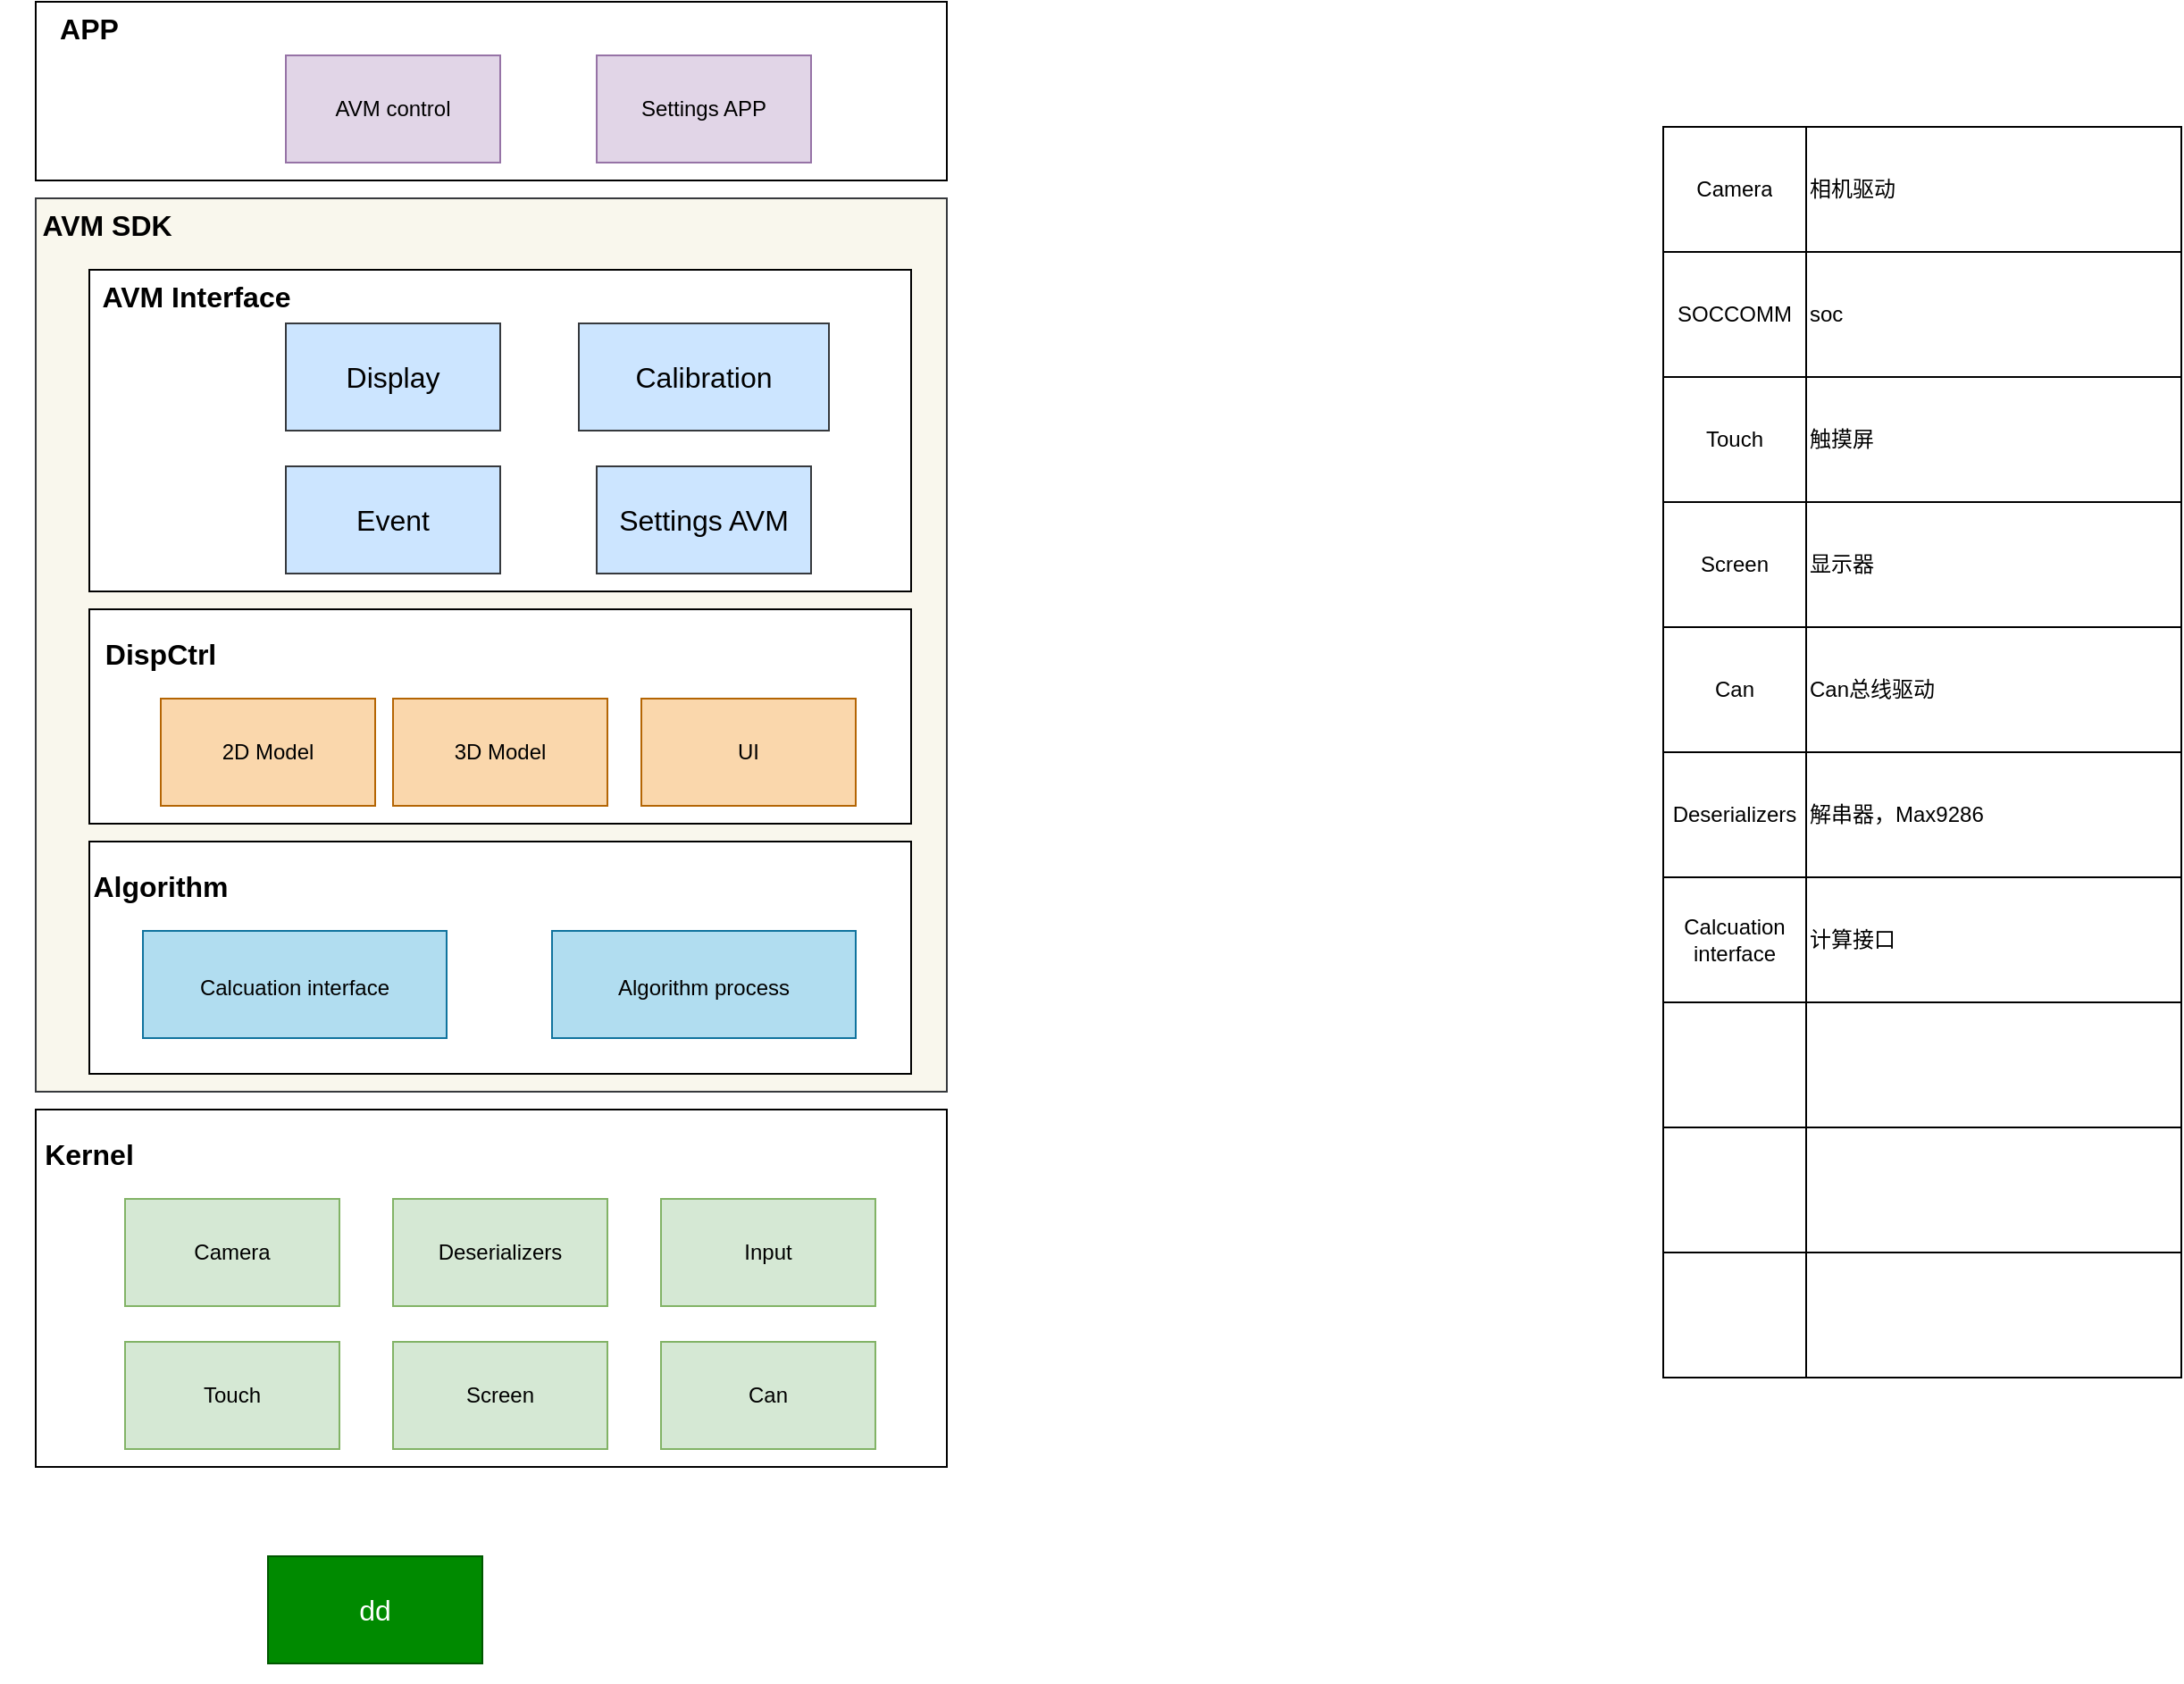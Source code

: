<mxfile version="17.2.4" type="github" pages="2">
  <diagram id="iMgpQa16oVP87e5fw9eG" name="软件架构">
    <mxGraphModel dx="138" dy="1240" grid="1" gridSize="10" guides="1" tooltips="1" connect="1" arrows="1" fold="1" page="1" pageScale="1" pageWidth="827" pageHeight="1169" math="0" shadow="0">
      <root>
        <mxCell id="0" />
        <mxCell id="1" parent="0" />
        <mxCell id="MbrAVtmnNedSVLk-zFgN-38" value="" style="shape=table;html=1;whiteSpace=wrap;startSize=0;container=1;collapsible=0;childLayout=tableLayout;align=left;" parent="1" vertex="1">
          <mxGeometry x="951" y="-290" width="290" height="700" as="geometry" />
        </mxCell>
        <mxCell id="MbrAVtmnNedSVLk-zFgN-39" value="" style="shape=tableRow;horizontal=0;startSize=0;swimlaneHead=0;swimlaneBody=0;top=0;left=0;bottom=0;right=0;collapsible=0;dropTarget=0;fillColor=none;points=[[0,0.5],[1,0.5]];portConstraint=eastwest;" parent="MbrAVtmnNedSVLk-zFgN-38" vertex="1">
          <mxGeometry width="290" height="70" as="geometry" />
        </mxCell>
        <mxCell id="MbrAVtmnNedSVLk-zFgN-40" value="Camera" style="shape=partialRectangle;html=1;whiteSpace=wrap;connectable=0;fillColor=none;top=0;left=0;bottom=0;right=0;overflow=hidden;" parent="MbrAVtmnNedSVLk-zFgN-39" vertex="1">
          <mxGeometry width="80" height="70" as="geometry">
            <mxRectangle width="80" height="70" as="alternateBounds" />
          </mxGeometry>
        </mxCell>
        <mxCell id="MbrAVtmnNedSVLk-zFgN-41" value="&lt;div align=&quot;left&quot;&gt;相机驱动&lt;/div&gt;" style="shape=partialRectangle;html=1;whiteSpace=wrap;connectable=0;fillColor=none;top=0;left=0;bottom=0;right=0;overflow=hidden;align=left;" parent="MbrAVtmnNedSVLk-zFgN-39" vertex="1">
          <mxGeometry x="80" width="210" height="70" as="geometry">
            <mxRectangle width="210" height="70" as="alternateBounds" />
          </mxGeometry>
        </mxCell>
        <mxCell id="MbrAVtmnNedSVLk-zFgN-43" value="" style="shape=tableRow;horizontal=0;startSize=0;swimlaneHead=0;swimlaneBody=0;top=0;left=0;bottom=0;right=0;collapsible=0;dropTarget=0;fillColor=none;points=[[0,0.5],[1,0.5]];portConstraint=eastwest;" parent="MbrAVtmnNedSVLk-zFgN-38" vertex="1">
          <mxGeometry y="70" width="290" height="70" as="geometry" />
        </mxCell>
        <mxCell id="MbrAVtmnNedSVLk-zFgN-44" value="SOCCOMM" style="shape=partialRectangle;html=1;whiteSpace=wrap;connectable=0;fillColor=none;top=0;left=0;bottom=0;right=0;overflow=hidden;" parent="MbrAVtmnNedSVLk-zFgN-43" vertex="1">
          <mxGeometry width="80" height="70" as="geometry">
            <mxRectangle width="80" height="70" as="alternateBounds" />
          </mxGeometry>
        </mxCell>
        <mxCell id="MbrAVtmnNedSVLk-zFgN-45" value="soc" style="shape=partialRectangle;html=1;whiteSpace=wrap;connectable=0;fillColor=none;top=0;left=0;bottom=0;right=0;overflow=hidden;align=left;" parent="MbrAVtmnNedSVLk-zFgN-43" vertex="1">
          <mxGeometry x="80" width="210" height="70" as="geometry">
            <mxRectangle width="210" height="70" as="alternateBounds" />
          </mxGeometry>
        </mxCell>
        <mxCell id="MbrAVtmnNedSVLk-zFgN-47" value="" style="shape=tableRow;horizontal=0;startSize=0;swimlaneHead=0;swimlaneBody=0;top=0;left=0;bottom=0;right=0;collapsible=0;dropTarget=0;fillColor=none;points=[[0,0.5],[1,0.5]];portConstraint=eastwest;" parent="MbrAVtmnNedSVLk-zFgN-38" vertex="1">
          <mxGeometry y="140" width="290" height="70" as="geometry" />
        </mxCell>
        <mxCell id="MbrAVtmnNedSVLk-zFgN-48" value="Touch" style="shape=partialRectangle;html=1;whiteSpace=wrap;connectable=0;fillColor=none;top=0;left=0;bottom=0;right=0;overflow=hidden;" parent="MbrAVtmnNedSVLk-zFgN-47" vertex="1">
          <mxGeometry width="80" height="70" as="geometry">
            <mxRectangle width="80" height="70" as="alternateBounds" />
          </mxGeometry>
        </mxCell>
        <mxCell id="MbrAVtmnNedSVLk-zFgN-49" value="触摸屏" style="shape=partialRectangle;html=1;whiteSpace=wrap;connectable=0;fillColor=none;top=0;left=0;bottom=0;right=0;overflow=hidden;align=left;" parent="MbrAVtmnNedSVLk-zFgN-47" vertex="1">
          <mxGeometry x="80" width="210" height="70" as="geometry">
            <mxRectangle width="210" height="70" as="alternateBounds" />
          </mxGeometry>
        </mxCell>
        <mxCell id="MbrAVtmnNedSVLk-zFgN-51" style="shape=tableRow;horizontal=0;startSize=0;swimlaneHead=0;swimlaneBody=0;top=0;left=0;bottom=0;right=0;collapsible=0;dropTarget=0;fillColor=none;points=[[0,0.5],[1,0.5]];portConstraint=eastwest;" parent="MbrAVtmnNedSVLk-zFgN-38" vertex="1">
          <mxGeometry y="210" width="290" height="70" as="geometry" />
        </mxCell>
        <mxCell id="MbrAVtmnNedSVLk-zFgN-52" value="Screen" style="shape=partialRectangle;html=1;whiteSpace=wrap;connectable=0;fillColor=none;top=0;left=0;bottom=0;right=0;overflow=hidden;" parent="MbrAVtmnNedSVLk-zFgN-51" vertex="1">
          <mxGeometry width="80" height="70" as="geometry">
            <mxRectangle width="80" height="70" as="alternateBounds" />
          </mxGeometry>
        </mxCell>
        <mxCell id="MbrAVtmnNedSVLk-zFgN-53" value="显示器" style="shape=partialRectangle;html=1;whiteSpace=wrap;connectable=0;fillColor=none;top=0;left=0;bottom=0;right=0;overflow=hidden;align=left;" parent="MbrAVtmnNedSVLk-zFgN-51" vertex="1">
          <mxGeometry x="80" width="210" height="70" as="geometry">
            <mxRectangle width="210" height="70" as="alternateBounds" />
          </mxGeometry>
        </mxCell>
        <mxCell id="MbrAVtmnNedSVLk-zFgN-54" style="shape=tableRow;horizontal=0;startSize=0;swimlaneHead=0;swimlaneBody=0;top=0;left=0;bottom=0;right=0;collapsible=0;dropTarget=0;fillColor=none;points=[[0,0.5],[1,0.5]];portConstraint=eastwest;" parent="MbrAVtmnNedSVLk-zFgN-38" vertex="1">
          <mxGeometry y="280" width="290" height="70" as="geometry" />
        </mxCell>
        <mxCell id="MbrAVtmnNedSVLk-zFgN-55" value="Can " style="shape=partialRectangle;html=1;whiteSpace=wrap;connectable=0;fillColor=none;top=0;left=0;bottom=0;right=0;overflow=hidden;" parent="MbrAVtmnNedSVLk-zFgN-54" vertex="1">
          <mxGeometry width="80" height="70" as="geometry">
            <mxRectangle width="80" height="70" as="alternateBounds" />
          </mxGeometry>
        </mxCell>
        <mxCell id="MbrAVtmnNedSVLk-zFgN-56" value="Can总线驱动" style="shape=partialRectangle;html=1;whiteSpace=wrap;connectable=0;fillColor=none;top=0;left=0;bottom=0;right=0;overflow=hidden;align=left;" parent="MbrAVtmnNedSVLk-zFgN-54" vertex="1">
          <mxGeometry x="80" width="210" height="70" as="geometry">
            <mxRectangle width="210" height="70" as="alternateBounds" />
          </mxGeometry>
        </mxCell>
        <mxCell id="MbrAVtmnNedSVLk-zFgN-57" style="shape=tableRow;horizontal=0;startSize=0;swimlaneHead=0;swimlaneBody=0;top=0;left=0;bottom=0;right=0;collapsible=0;dropTarget=0;fillColor=none;points=[[0,0.5],[1,0.5]];portConstraint=eastwest;" parent="MbrAVtmnNedSVLk-zFgN-38" vertex="1">
          <mxGeometry y="350" width="290" height="70" as="geometry" />
        </mxCell>
        <mxCell id="MbrAVtmnNedSVLk-zFgN-58" value="Deserializers " style="shape=partialRectangle;html=1;whiteSpace=wrap;connectable=0;fillColor=none;top=0;left=0;bottom=0;right=0;overflow=hidden;" parent="MbrAVtmnNedSVLk-zFgN-57" vertex="1">
          <mxGeometry width="80" height="70" as="geometry">
            <mxRectangle width="80" height="70" as="alternateBounds" />
          </mxGeometry>
        </mxCell>
        <mxCell id="MbrAVtmnNedSVLk-zFgN-59" value="解串器，Max9286" style="shape=partialRectangle;html=1;whiteSpace=wrap;connectable=0;fillColor=none;top=0;left=0;bottom=0;right=0;overflow=hidden;align=left;" parent="MbrAVtmnNedSVLk-zFgN-57" vertex="1">
          <mxGeometry x="80" width="210" height="70" as="geometry">
            <mxRectangle width="210" height="70" as="alternateBounds" />
          </mxGeometry>
        </mxCell>
        <mxCell id="MbrAVtmnNedSVLk-zFgN-66" style="shape=tableRow;horizontal=0;startSize=0;swimlaneHead=0;swimlaneBody=0;top=0;left=0;bottom=0;right=0;collapsible=0;dropTarget=0;fillColor=none;points=[[0,0.5],[1,0.5]];portConstraint=eastwest;" parent="MbrAVtmnNedSVLk-zFgN-38" vertex="1">
          <mxGeometry y="420" width="290" height="70" as="geometry" />
        </mxCell>
        <mxCell id="MbrAVtmnNedSVLk-zFgN-67" value="Calcuation interface" style="shape=partialRectangle;html=1;whiteSpace=wrap;connectable=0;fillColor=none;top=0;left=0;bottom=0;right=0;overflow=hidden;" parent="MbrAVtmnNedSVLk-zFgN-66" vertex="1">
          <mxGeometry width="80" height="70" as="geometry">
            <mxRectangle width="80" height="70" as="alternateBounds" />
          </mxGeometry>
        </mxCell>
        <mxCell id="MbrAVtmnNedSVLk-zFgN-68" value="计算接口" style="shape=partialRectangle;html=1;whiteSpace=wrap;connectable=0;fillColor=none;top=0;left=0;bottom=0;right=0;overflow=hidden;align=left;" parent="MbrAVtmnNedSVLk-zFgN-66" vertex="1">
          <mxGeometry x="80" width="210" height="70" as="geometry">
            <mxRectangle width="210" height="70" as="alternateBounds" />
          </mxGeometry>
        </mxCell>
        <mxCell id="MbrAVtmnNedSVLk-zFgN-69" style="shape=tableRow;horizontal=0;startSize=0;swimlaneHead=0;swimlaneBody=0;top=0;left=0;bottom=0;right=0;collapsible=0;dropTarget=0;fillColor=none;points=[[0,0.5],[1,0.5]];portConstraint=eastwest;" parent="MbrAVtmnNedSVLk-zFgN-38" vertex="1">
          <mxGeometry y="490" width="290" height="70" as="geometry" />
        </mxCell>
        <mxCell id="MbrAVtmnNedSVLk-zFgN-70" style="shape=partialRectangle;html=1;whiteSpace=wrap;connectable=0;fillColor=none;top=0;left=0;bottom=0;right=0;overflow=hidden;" parent="MbrAVtmnNedSVLk-zFgN-69" vertex="1">
          <mxGeometry width="80" height="70" as="geometry">
            <mxRectangle width="80" height="70" as="alternateBounds" />
          </mxGeometry>
        </mxCell>
        <mxCell id="MbrAVtmnNedSVLk-zFgN-71" style="shape=partialRectangle;html=1;whiteSpace=wrap;connectable=0;fillColor=none;top=0;left=0;bottom=0;right=0;overflow=hidden;align=left;" parent="MbrAVtmnNedSVLk-zFgN-69" vertex="1">
          <mxGeometry x="80" width="210" height="70" as="geometry">
            <mxRectangle width="210" height="70" as="alternateBounds" />
          </mxGeometry>
        </mxCell>
        <mxCell id="MbrAVtmnNedSVLk-zFgN-72" style="shape=tableRow;horizontal=0;startSize=0;swimlaneHead=0;swimlaneBody=0;top=0;left=0;bottom=0;right=0;collapsible=0;dropTarget=0;fillColor=none;points=[[0,0.5],[1,0.5]];portConstraint=eastwest;" parent="MbrAVtmnNedSVLk-zFgN-38" vertex="1">
          <mxGeometry y="560" width="290" height="70" as="geometry" />
        </mxCell>
        <mxCell id="MbrAVtmnNedSVLk-zFgN-73" style="shape=partialRectangle;html=1;whiteSpace=wrap;connectable=0;fillColor=none;top=0;left=0;bottom=0;right=0;overflow=hidden;" parent="MbrAVtmnNedSVLk-zFgN-72" vertex="1">
          <mxGeometry width="80" height="70" as="geometry">
            <mxRectangle width="80" height="70" as="alternateBounds" />
          </mxGeometry>
        </mxCell>
        <mxCell id="MbrAVtmnNedSVLk-zFgN-74" style="shape=partialRectangle;html=1;whiteSpace=wrap;connectable=0;fillColor=none;top=0;left=0;bottom=0;right=0;overflow=hidden;align=left;" parent="MbrAVtmnNedSVLk-zFgN-72" vertex="1">
          <mxGeometry x="80" width="210" height="70" as="geometry">
            <mxRectangle width="210" height="70" as="alternateBounds" />
          </mxGeometry>
        </mxCell>
        <mxCell id="MbrAVtmnNedSVLk-zFgN-75" style="shape=tableRow;horizontal=0;startSize=0;swimlaneHead=0;swimlaneBody=0;top=0;left=0;bottom=0;right=0;collapsible=0;dropTarget=0;fillColor=none;points=[[0,0.5],[1,0.5]];portConstraint=eastwest;" parent="MbrAVtmnNedSVLk-zFgN-38" vertex="1">
          <mxGeometry y="630" width="290" height="70" as="geometry" />
        </mxCell>
        <mxCell id="MbrAVtmnNedSVLk-zFgN-76" style="shape=partialRectangle;html=1;whiteSpace=wrap;connectable=0;fillColor=none;top=0;left=0;bottom=0;right=0;overflow=hidden;" parent="MbrAVtmnNedSVLk-zFgN-75" vertex="1">
          <mxGeometry width="80" height="70" as="geometry">
            <mxRectangle width="80" height="70" as="alternateBounds" />
          </mxGeometry>
        </mxCell>
        <mxCell id="MbrAVtmnNedSVLk-zFgN-77" style="shape=partialRectangle;html=1;whiteSpace=wrap;connectable=0;fillColor=none;top=0;left=0;bottom=0;right=0;overflow=hidden;align=left;" parent="MbrAVtmnNedSVLk-zFgN-75" vertex="1">
          <mxGeometry x="80" width="210" height="70" as="geometry">
            <mxRectangle width="210" height="70" as="alternateBounds" />
          </mxGeometry>
        </mxCell>
        <mxCell id="MbrAVtmnNedSVLk-zFgN-102" value="" style="group" parent="1" vertex="1" connectable="0">
          <mxGeometry x="20" y="-360" width="530" height="820" as="geometry" />
        </mxCell>
        <mxCell id="MbrAVtmnNedSVLk-zFgN-101" value="" style="rounded=0;whiteSpace=wrap;html=1;fontSize=16;" parent="MbrAVtmnNedSVLk-zFgN-102" vertex="1">
          <mxGeometry x="20" width="510" height="100" as="geometry" />
        </mxCell>
        <mxCell id="MbrAVtmnNedSVLk-zFgN-98" value="" style="rounded=0;whiteSpace=wrap;html=1;fontSize=16;fillColor=#f9f7ed;strokeColor=#36393d;" parent="MbrAVtmnNedSVLk-zFgN-102" vertex="1">
          <mxGeometry x="20" y="110" width="510" height="500" as="geometry" />
        </mxCell>
        <mxCell id="MbrAVtmnNedSVLk-zFgN-97" value="" style="rounded=0;whiteSpace=wrap;html=1;fontSize=16;" parent="MbrAVtmnNedSVLk-zFgN-102" vertex="1">
          <mxGeometry x="50" y="150" width="460" height="180" as="geometry" />
        </mxCell>
        <mxCell id="MbrAVtmnNedSVLk-zFgN-83" value="" style="rounded=0;whiteSpace=wrap;html=1;fontSize=12;" parent="MbrAVtmnNedSVLk-zFgN-102" vertex="1">
          <mxGeometry x="50" y="340" width="460" height="120" as="geometry" />
        </mxCell>
        <mxCell id="MbrAVtmnNedSVLk-zFgN-63" value="" style="rounded=0;whiteSpace=wrap;html=1;fontSize=16;" parent="MbrAVtmnNedSVLk-zFgN-102" vertex="1">
          <mxGeometry x="50" y="470" width="460" height="130" as="geometry" />
        </mxCell>
        <mxCell id="MbrAVtmnNedSVLk-zFgN-64" value="&lt;b&gt;Algorithm&lt;/b&gt;" style="text;html=1;strokeColor=none;fillColor=none;align=center;verticalAlign=middle;whiteSpace=wrap;rounded=0;fontSize=16;" parent="MbrAVtmnNedSVLk-zFgN-102" vertex="1">
          <mxGeometry x="60" y="480" width="60" height="30" as="geometry" />
        </mxCell>
        <mxCell id="MbrAVtmnNedSVLk-zFgN-65" value="&lt;font style=&quot;font-size: 12px&quot;&gt;Calcuation interface&lt;/font&gt;" style="rounded=0;whiteSpace=wrap;html=1;fontSize=16;fillColor=#b1ddf0;strokeColor=#10739e;" parent="MbrAVtmnNedSVLk-zFgN-102" vertex="1">
          <mxGeometry x="80" y="520" width="170" height="60" as="geometry" />
        </mxCell>
        <mxCell id="MbrAVtmnNedSVLk-zFgN-78" value="&lt;font style=&quot;font-size: 12px&quot;&gt;Algorithm process&lt;/font&gt;" style="rounded=0;whiteSpace=wrap;html=1;fontSize=16;fillColor=#b1ddf0;strokeColor=#10739e;" parent="MbrAVtmnNedSVLk-zFgN-102" vertex="1">
          <mxGeometry x="309" y="520" width="170" height="60" as="geometry" />
        </mxCell>
        <mxCell id="MbrAVtmnNedSVLk-zFgN-79" value="&lt;b&gt;&lt;font style=&quot;font-size: 16px&quot;&gt;DispCtrl&lt;/font&gt;&lt;/b&gt;" style="text;html=1;strokeColor=none;fillColor=none;align=center;verticalAlign=middle;whiteSpace=wrap;rounded=0;fontSize=12;" parent="MbrAVtmnNedSVLk-zFgN-102" vertex="1">
          <mxGeometry x="60" y="350" width="60" height="30" as="geometry" />
        </mxCell>
        <mxCell id="MbrAVtmnNedSVLk-zFgN-80" value="2D Model" style="rounded=0;whiteSpace=wrap;html=1;fontSize=12;fillColor=#fad7ac;strokeColor=#b46504;" parent="MbrAVtmnNedSVLk-zFgN-102" vertex="1">
          <mxGeometry x="90" y="390" width="120" height="60" as="geometry" />
        </mxCell>
        <mxCell id="MbrAVtmnNedSVLk-zFgN-81" value="3D Model" style="rounded=0;whiteSpace=wrap;html=1;fontSize=12;fillColor=#fad7ac;strokeColor=#b46504;" parent="MbrAVtmnNedSVLk-zFgN-102" vertex="1">
          <mxGeometry x="220" y="390" width="120" height="60" as="geometry" />
        </mxCell>
        <mxCell id="MbrAVtmnNedSVLk-zFgN-82" value="UI" style="rounded=0;whiteSpace=wrap;html=1;fontSize=12;fillColor=#fad7ac;strokeColor=#b46504;" parent="MbrAVtmnNedSVLk-zFgN-102" vertex="1">
          <mxGeometry x="359" y="390" width="120" height="60" as="geometry" />
        </mxCell>
        <mxCell id="MbrAVtmnNedSVLk-zFgN-84" value="AVM control" style="rounded=0;whiteSpace=wrap;html=1;fontSize=12;fillColor=#e1d5e7;strokeColor=#9673a6;" parent="MbrAVtmnNedSVLk-zFgN-102" vertex="1">
          <mxGeometry x="160" y="30" width="120" height="60" as="geometry" />
        </mxCell>
        <mxCell id="MbrAVtmnNedSVLk-zFgN-85" value="Settings APP " style="rounded=0;whiteSpace=wrap;html=1;fontSize=12;fillColor=#e1d5e7;strokeColor=#9673a6;" parent="MbrAVtmnNedSVLk-zFgN-102" vertex="1">
          <mxGeometry x="334" y="30" width="120" height="60" as="geometry" />
        </mxCell>
        <mxCell id="MbrAVtmnNedSVLk-zFgN-86" value="&lt;font style=&quot;font-size: 16px&quot;&gt;&lt;b&gt;APP&lt;/b&gt;&lt;/font&gt;" style="text;html=1;strokeColor=none;fillColor=none;align=center;verticalAlign=middle;whiteSpace=wrap;rounded=0;fontSize=12;" parent="MbrAVtmnNedSVLk-zFgN-102" vertex="1">
          <mxGeometry x="20" width="60" height="30" as="geometry" />
        </mxCell>
        <mxCell id="MbrAVtmnNedSVLk-zFgN-88" value="&lt;b&gt;AVM Interface&lt;/b&gt;" style="text;html=1;strokeColor=none;fillColor=none;align=center;verticalAlign=middle;whiteSpace=wrap;rounded=0;fontSize=16;" parent="MbrAVtmnNedSVLk-zFgN-102" vertex="1">
          <mxGeometry y="150" width="220" height="30" as="geometry" />
        </mxCell>
        <mxCell id="MbrAVtmnNedSVLk-zFgN-89" value="Event " style="rounded=0;whiteSpace=wrap;html=1;fontSize=16;fillColor=#cce5ff;strokeColor=#36393d;" parent="MbrAVtmnNedSVLk-zFgN-102" vertex="1">
          <mxGeometry x="160" y="260" width="120" height="60" as="geometry" />
        </mxCell>
        <mxCell id="MbrAVtmnNedSVLk-zFgN-94" value="Calibration" style="rounded=0;whiteSpace=wrap;html=1;fontSize=16;fillColor=#cce5ff;strokeColor=#36393d;" parent="MbrAVtmnNedSVLk-zFgN-102" vertex="1">
          <mxGeometry x="324" y="180" width="140" height="60" as="geometry" />
        </mxCell>
        <mxCell id="MbrAVtmnNedSVLk-zFgN-95" value="Settings AVM " style="rounded=0;whiteSpace=wrap;html=1;fontSize=16;fillColor=#cce5ff;strokeColor=#36393d;" parent="MbrAVtmnNedSVLk-zFgN-102" vertex="1">
          <mxGeometry x="334" y="260" width="120" height="60" as="geometry" />
        </mxCell>
        <mxCell id="MbrAVtmnNedSVLk-zFgN-96" value="Display" style="rounded=0;whiteSpace=wrap;html=1;fontSize=16;fillColor=#cce5ff;strokeColor=#36393d;" parent="MbrAVtmnNedSVLk-zFgN-102" vertex="1">
          <mxGeometry x="160" y="180" width="120" height="60" as="geometry" />
        </mxCell>
        <mxCell id="MbrAVtmnNedSVLk-zFgN-61" value="" style="rounded=0;whiteSpace=wrap;html=1;" parent="MbrAVtmnNedSVLk-zFgN-102" vertex="1">
          <mxGeometry x="20" y="620" width="510" height="200" as="geometry" />
        </mxCell>
        <mxCell id="MbrAVtmnNedSVLk-zFgN-1" value="Touch" style="rounded=0;whiteSpace=wrap;html=1;fillColor=#d5e8d4;strokeColor=#82b366;" parent="MbrAVtmnNedSVLk-zFgN-102" vertex="1">
          <mxGeometry x="70" y="750" width="120" height="60" as="geometry" />
        </mxCell>
        <mxCell id="MbrAVtmnNedSVLk-zFgN-2" value="Camera" style="rounded=0;whiteSpace=wrap;html=1;fillColor=#d5e8d4;strokeColor=#82b366;" parent="MbrAVtmnNedSVLk-zFgN-102" vertex="1">
          <mxGeometry x="70" y="670" width="120" height="60" as="geometry" />
        </mxCell>
        <mxCell id="MbrAVtmnNedSVLk-zFgN-4" value="Screen" style="rounded=0;whiteSpace=wrap;html=1;fillColor=#d5e8d4;strokeColor=#82b366;" parent="MbrAVtmnNedSVLk-zFgN-102" vertex="1">
          <mxGeometry x="220" y="750" width="120" height="60" as="geometry" />
        </mxCell>
        <mxCell id="MbrAVtmnNedSVLk-zFgN-5" value="Deserializers " style="rounded=0;whiteSpace=wrap;html=1;fillColor=#d5e8d4;strokeColor=#82b366;" parent="MbrAVtmnNedSVLk-zFgN-102" vertex="1">
          <mxGeometry x="220" y="670" width="120" height="60" as="geometry" />
        </mxCell>
        <mxCell id="MbrAVtmnNedSVLk-zFgN-6" value="Can" style="rounded=0;whiteSpace=wrap;html=1;fillColor=#d5e8d4;strokeColor=#82b366;" parent="MbrAVtmnNedSVLk-zFgN-102" vertex="1">
          <mxGeometry x="370" y="750" width="120" height="60" as="geometry" />
        </mxCell>
        <mxCell id="MbrAVtmnNedSVLk-zFgN-62" value="&lt;font style=&quot;font-size: 16px&quot;&gt;&lt;b&gt;Kernel&lt;/b&gt;&lt;/font&gt;" style="text;html=1;strokeColor=none;fillColor=none;align=center;verticalAlign=middle;whiteSpace=wrap;rounded=0;" parent="MbrAVtmnNedSVLk-zFgN-102" vertex="1">
          <mxGeometry x="20" y="630" width="60" height="30" as="geometry" />
        </mxCell>
        <mxCell id="MbrAVtmnNedSVLk-zFgN-90" value="Input" style="rounded=0;whiteSpace=wrap;html=1;fillColor=#d5e8d4;strokeColor=#82b366;" parent="MbrAVtmnNedSVLk-zFgN-102" vertex="1">
          <mxGeometry x="370" y="670" width="120" height="60" as="geometry" />
        </mxCell>
        <mxCell id="MbrAVtmnNedSVLk-zFgN-100" value="&lt;b&gt;AVM SDK&lt;/b&gt;" style="text;html=1;strokeColor=none;fillColor=none;align=center;verticalAlign=middle;whiteSpace=wrap;rounded=0;fontSize=16;" parent="MbrAVtmnNedSVLk-zFgN-102" vertex="1">
          <mxGeometry x="20" y="110" width="80" height="30" as="geometry" />
        </mxCell>
        <mxCell id="R-Vi0gOeTKu8q-YHSVdK-1" value="钉钉" style="rounded=0;whiteSpace=wrap;html=1;fontSize=16;fontColor=#FFFFFF;strokeColor=#FFFFFF;fillColor=none;" vertex="1" parent="1">
          <mxGeometry x="200" y="520" width="120" height="60" as="geometry" />
        </mxCell>
        <mxCell id="R-Vi0gOeTKu8q-YHSVdK-2" value="dd" style="rounded=0;whiteSpace=wrap;html=1;fontSize=16;fontColor=#ffffff;strokeColor=#005700;fillColor=#008a00;" vertex="1" parent="1">
          <mxGeometry x="170" y="510" width="120" height="60" as="geometry" />
        </mxCell>
      </root>
    </mxGraphModel>
  </diagram>
  <diagram id="Z3Klrh0bSa6ooiFNfHZ1" name="硬件架构">
    <mxGraphModel dx="135" dy="1239" grid="1" gridSize="10" guides="1" tooltips="1" connect="1" arrows="1" fold="1" page="1" pageScale="1" pageWidth="827" pageHeight="1169" math="0" shadow="0">
      <root>
        <mxCell id="fF-TlLDlSucphrJspko1-0" />
        <mxCell id="fF-TlLDlSucphrJspko1-1" parent="fF-TlLDlSucphrJspko1-0" />
        <mxCell id="fF-TlLDlSucphrJspko1-3" value="&lt;div align=&quot;center&quot;&gt;&lt;font style=&quot;font-size: 16px&quot;&gt;环视*4&lt;/font&gt;&lt;/div&gt;" style="rounded=0;whiteSpace=wrap;html=1;fontSize=16;align=center;fillColor=#0050ef;strokeColor=#001DBC;fontColor=#ffffff;" parent="fF-TlLDlSucphrJspko1-1" vertex="1">
          <mxGeometry x="260" y="420" width="110" height="50" as="geometry" />
        </mxCell>
        <mxCell id="fF-TlLDlSucphrJspko1-4" value="" style="rounded=0;whiteSpace=wrap;html=1;fontSize=16;fillColor=#e51400;fontColor=#ffffff;strokeColor=#B20000;" parent="fF-TlLDlSucphrJspko1-1" vertex="1">
          <mxGeometry x="230" y="90" width="690" height="280" as="geometry" />
        </mxCell>
        <mxCell id="fF-TlLDlSucphrJspko1-13" value="触摸屏" style="rounded=0;whiteSpace=wrap;html=1;fontSize=16;fillColor=#0050ef;fontColor=#ffffff;strokeColor=#001DBC;" parent="fF-TlLDlSucphrJspko1-1" vertex="1">
          <mxGeometry x="830" y="-50" width="80" height="70" as="geometry" />
        </mxCell>
        <mxCell id="fF-TlLDlSucphrJspko1-29" value="I2C" style="text;html=1;strokeColor=none;fillColor=none;align=center;verticalAlign=middle;whiteSpace=wrap;rounded=0;fontSize=16;" parent="fF-TlLDlSucphrJspko1-1" vertex="1">
          <mxGeometry x="820" y="40" width="60" height="30" as="geometry" />
        </mxCell>
        <mxCell id="fF-TlLDlSucphrJspko1-30" value="" style="endArrow=classic;html=1;rounded=0;fontSize=12;strokeWidth=3;exitX=0.5;exitY=1;exitDx=0;exitDy=0;fillColor=#008a00;strokeColor=#005700;entryX=0.928;entryY=-0.011;entryDx=0;entryDy=0;entryPerimeter=0;" parent="fF-TlLDlSucphrJspko1-1" source="fF-TlLDlSucphrJspko1-13" edge="1" target="fF-TlLDlSucphrJspko1-4">
          <mxGeometry width="50" height="50" relative="1" as="geometry">
            <mxPoint x="300" y="400" as="sourcePoint" />
            <mxPoint x="875" y="90" as="targetPoint" />
          </mxGeometry>
        </mxCell>
        <mxCell id="fF-TlLDlSucphrJspko1-32" value="" style="endArrow=classic;html=1;rounded=0;fontSize=12;strokeWidth=3;fillColor=#008a00;strokeColor=#005700;exitX=0.5;exitY=1;exitDx=0;exitDy=0;entryX=0.718;entryY=0.002;entryDx=0;entryDy=0;entryPerimeter=0;" parent="fF-TlLDlSucphrJspko1-1" source="ZkPRYomNT2LJzUIy38p6-1" target="fF-TlLDlSucphrJspko1-4" edge="1">
          <mxGeometry width="50" height="50" relative="1" as="geometry">
            <mxPoint x="290" y="346" as="sourcePoint" />
            <mxPoint x="720" y="90" as="targetPoint" />
          </mxGeometry>
        </mxCell>
        <mxCell id="fF-TlLDlSucphrJspko1-34" value="GPIO" style="text;html=1;strokeColor=none;fillColor=none;align=center;verticalAlign=middle;whiteSpace=wrap;rounded=0;fontSize=16;" parent="fF-TlLDlSucphrJspko1-1" vertex="1">
          <mxGeometry x="660" y="40" width="60" height="30" as="geometry" />
        </mxCell>
        <mxCell id="fF-TlLDlSucphrJspko1-36" value="电源" style="rounded=0;whiteSpace=wrap;html=1;fontSize=16;align=center;fillColor=#0050ef;fontColor=#ffffff;strokeColor=#001DBC;" parent="fF-TlLDlSucphrJspko1-1" vertex="1">
          <mxGeometry x="423.5" y="420" width="110" height="50" as="geometry" />
        </mxCell>
        <mxCell id="fF-TlLDlSucphrJspko1-37" value="" style="endArrow=classic;html=1;rounded=0;fontSize=12;strokeWidth=3;exitX=0.5;exitY=0;exitDx=0;exitDy=0;fillColor=#008a00;strokeColor=#005700;entryX=0.399;entryY=0.998;entryDx=0;entryDy=0;entryPerimeter=0;" parent="fF-TlLDlSucphrJspko1-1" source="fF-TlLDlSucphrJspko1-36" edge="1">
          <mxGeometry width="50" height="50" relative="1" as="geometry">
            <mxPoint x="143.5" y="295" as="sourcePoint" />
            <mxPoint x="478.96" y="369.44" as="targetPoint" />
          </mxGeometry>
        </mxCell>
        <mxCell id="ZkPRYomNT2LJzUIy38p6-2" value="显示器" style="rounded=0;whiteSpace=wrap;html=1;fontSize=16;fillColor=#0050ef;fontColor=#ffffff;strokeColor=#001DBC;" vertex="1" parent="fF-TlLDlSucphrJspko1-1">
          <mxGeometry x="610" y="420" width="120" height="50" as="geometry" />
        </mxCell>
        <mxCell id="ZkPRYomNT2LJzUIy38p6-12" value="" style="group;fontSize=16;fillColor=#008a00;fontColor=#ffffff;strokeColor=#005700;container=0;" vertex="1" connectable="0" parent="fF-TlLDlSucphrJspko1-1">
          <mxGeometry x="250" y="240" width="520" height="110" as="geometry" />
        </mxCell>
        <mxCell id="ZkPRYomNT2LJzUIy38p6-14" value="Multimedia" style="rounded=0;whiteSpace=wrap;html=1;fontSize=16;strokeColor=#005700;fillColor=#008a00;fontColor=#ffffff;" vertex="1" parent="fF-TlLDlSucphrJspko1-1">
          <mxGeometry x="790" y="100" width="120" height="120" as="geometry" />
        </mxCell>
        <mxCell id="ZkPRYomNT2LJzUIy38p6-15" value="Processors" style="rounded=0;whiteSpace=wrap;html=1;fontSize=16;strokeColor=#005700;fillColor=#008a00;fontColor=#ffffff;" vertex="1" parent="fF-TlLDlSucphrJspko1-1">
          <mxGeometry x="600" y="100" width="120" height="120" as="geometry" />
        </mxCell>
        <mxCell id="ZkPRYomNT2LJzUIy38p6-16" value="Memory &lt;br&gt;support" style="rounded=0;whiteSpace=wrap;html=1;fontSize=16;strokeColor=#005700;fillColor=#008a00;fontColor=#ffffff;" vertex="1" parent="fF-TlLDlSucphrJspko1-1">
          <mxGeometry x="413.5" y="100" width="120" height="120" as="geometry" />
        </mxCell>
        <mxCell id="ZkPRYomNT2LJzUIy38p6-17" value="Power management" style="rounded=0;whiteSpace=wrap;html=1;fontSize=16;strokeColor=#005700;fillColor=#008a00;fontColor=#ffffff;" vertex="1" parent="fF-TlLDlSucphrJspko1-1">
          <mxGeometry x="240" y="100" width="120" height="120" as="geometry" />
        </mxCell>
        <mxCell id="ZkPRYomNT2LJzUIy38p6-19" value="" style="endArrow=classic;html=1;rounded=0;fontSize=12;strokeWidth=3;fillColor=#008a00;strokeColor=#005700;entryX=0.5;entryY=0;entryDx=0;entryDy=0;exitX=0.87;exitY=1;exitDx=0;exitDy=0;exitPerimeter=0;" edge="1" parent="fF-TlLDlSucphrJspko1-1" target="ZkPRYomNT2LJzUIy38p6-2">
          <mxGeometry width="50" height="50" relative="1" as="geometry">
            <mxPoint x="669.8" y="370" as="sourcePoint" />
            <mxPoint x="525" y="380" as="targetPoint" />
          </mxGeometry>
        </mxCell>
        <mxCell id="fF-TlLDlSucphrJspko1-17" value="" style="endArrow=classic;startArrow=classic;html=1;rounded=0;fontSize=16;fillColor=#008a00;strokeColor=#005700;strokeWidth=3;entryX=0.5;entryY=1;entryDx=0;entryDy=0;exitX=0.276;exitY=-0.005;exitDx=0;exitDy=0;exitPerimeter=0;" parent="fF-TlLDlSucphrJspko1-1" source="fF-TlLDlSucphrJspko1-4" target="fF-TlLDlSucphrJspko1-14" edge="1">
          <mxGeometry width="50" height="50" relative="1" as="geometry">
            <mxPoint x="410" y="90" as="sourcePoint" />
            <mxPoint x="325" y="380" as="targetPoint" />
          </mxGeometry>
        </mxCell>
        <mxCell id="fF-TlLDlSucphrJspko1-19" value="&lt;font style=&quot;font-size: 16px&quot;&gt;CAN&lt;/font&gt;" style="text;html=1;strokeColor=none;fillColor=none;align=center;verticalAlign=middle;whiteSpace=wrap;rounded=0;fontSize=12;" parent="fF-TlLDlSucphrJspko1-1" vertex="1">
          <mxGeometry x="367.78" y="40" width="60" height="30" as="geometry" />
        </mxCell>
        <mxCell id="fF-TlLDlSucphrJspko1-5" value="" style="endArrow=classic;startArrow=classic;html=1;rounded=0;fontSize=16;exitX=0.5;exitY=0;exitDx=0;exitDy=0;fillColor=#008a00;strokeColor=#005700;strokeWidth=3;" parent="fF-TlLDlSucphrJspko1-1" source="fF-TlLDlSucphrJspko1-3" edge="1">
          <mxGeometry width="50" height="50" relative="1" as="geometry">
            <mxPoint x="310" y="436.667" as="sourcePoint" />
            <mxPoint x="315" y="370" as="targetPoint" />
          </mxGeometry>
        </mxCell>
        <mxCell id="fF-TlLDlSucphrJspko1-6" value="LVDS" style="text;html=1;strokeColor=none;fillColor=none;align=center;verticalAlign=middle;whiteSpace=wrap;rounded=0;fontSize=16;" parent="fF-TlLDlSucphrJspko1-1" vertex="1">
          <mxGeometry x="250" y="380" width="60" height="25" as="geometry" />
        </mxCell>
        <mxCell id="ZkPRYomNT2LJzUIy38p6-23" value="SPI" style="text;html=1;strokeColor=none;fillColor=none;align=center;verticalAlign=middle;whiteSpace=wrap;rounded=0;fontSize=16;" vertex="1" parent="fF-TlLDlSucphrJspko1-1">
          <mxGeometry x="660" y="377.5" width="60" height="30" as="geometry" />
        </mxCell>
        <mxCell id="ZkPRYomNT2LJzUIy38p6-24" value="SD卡" style="rounded=0;whiteSpace=wrap;html=1;fontSize=16;fillColor=#0050ef;fontColor=#ffffff;strokeColor=#001DBC;" vertex="1" parent="fF-TlLDlSucphrJspko1-1">
          <mxGeometry x="790" y="420" width="120" height="50" as="geometry" />
        </mxCell>
        <mxCell id="ZkPRYomNT2LJzUIy38p6-25" value="" style="endArrow=classic;html=1;rounded=0;fontSize=12;strokeWidth=3;fillColor=#008a00;strokeColor=#005700;entryX=0.5;entryY=0;entryDx=0;entryDy=0;exitX=0.87;exitY=1;exitDx=0;exitDy=0;exitPerimeter=0;" edge="1" parent="fF-TlLDlSucphrJspko1-1">
          <mxGeometry width="50" height="50" relative="1" as="geometry">
            <mxPoint x="849.8" y="370" as="sourcePoint" />
            <mxPoint x="850" y="420" as="targetPoint" />
          </mxGeometry>
        </mxCell>
        <mxCell id="ZkPRYomNT2LJzUIy38p6-26" value="SDC" style="text;html=1;strokeColor=none;fillColor=none;align=center;verticalAlign=middle;whiteSpace=wrap;rounded=0;fontSize=16;" vertex="1" parent="fF-TlLDlSucphrJspko1-1">
          <mxGeometry x="840" y="377.5" width="60" height="30" as="geometry" />
        </mxCell>
        <mxCell id="ZkPRYomNT2LJzUIy38p6-11" value="" style="group;fillColor=#fad7ac;strokeColor=#b46504;fontColor=#000000;container=0;" vertex="1" connectable="0" parent="fF-TlLDlSucphrJspko1-1">
          <mxGeometry x="250" y="240" width="520" height="110" as="geometry" />
        </mxCell>
        <mxCell id="ZkPRYomNT2LJzUIy38p6-9" value="" style="rounded=0;whiteSpace=wrap;html=1;strokeColor=#005700;fillColor=#008a00;fontColor=#ffffff;" vertex="1" parent="fF-TlLDlSucphrJspko1-1">
          <mxGeometry x="240" y="240" width="670" height="110" as="geometry" />
        </mxCell>
        <mxCell id="ZkPRYomNT2LJzUIy38p6-3" value="GPIO" style="rounded=0;whiteSpace=wrap;html=1;fillColor=#008a00;strokeColor=#005700;fontStyle=1;fontSize=16;fontColor=#ffffff;" vertex="1" parent="fF-TlLDlSucphrJspko1-1">
          <mxGeometry x="400" y="285" width="90" height="60" as="geometry" />
        </mxCell>
        <mxCell id="ZkPRYomNT2LJzUIy38p6-4" value="I2C" style="rounded=0;whiteSpace=wrap;html=1;fillColor=#008a00;strokeColor=#005700;fontStyle=1;fontSize=16;fontColor=#ffffff;" vertex="1" parent="fF-TlLDlSucphrJspko1-1">
          <mxGeometry x="533.5" y="285" width="90" height="60" as="geometry" />
        </mxCell>
        <mxCell id="ZkPRYomNT2LJzUIy38p6-5" value="SDC" style="rounded=0;whiteSpace=wrap;html=1;fillColor=#008a00;strokeColor=#005700;fontStyle=1;fontSize=16;fontColor=#ffffff;" vertex="1" parent="fF-TlLDlSucphrJspko1-1">
          <mxGeometry x="670" y="285" width="90" height="60" as="geometry" />
        </mxCell>
        <mxCell id="ZkPRYomNT2LJzUIy38p6-6" value="SPI" style="rounded=0;whiteSpace=wrap;html=1;fillColor=#008a00;strokeColor=#005700;fontStyle=1;fontSize=16;fontColor=#ffffff;" vertex="1" parent="fF-TlLDlSucphrJspko1-1">
          <mxGeometry x="805" y="285" width="90" height="60" as="geometry" />
        </mxCell>
        <mxCell id="ZkPRYomNT2LJzUIy38p6-8" value="CAN" style="rounded=0;whiteSpace=wrap;html=1;fillColor=#008a00;strokeColor=#005700;fontStyle=1;fontSize=16;fontColor=#ffffff;" vertex="1" parent="fF-TlLDlSucphrJspko1-1">
          <mxGeometry x="265" y="285" width="90" height="60" as="geometry" />
        </mxCell>
        <mxCell id="ZkPRYomNT2LJzUIy38p6-10" value="&lt;font color=&quot;#FFFFFF&quot;&gt;&lt;b&gt;&lt;font style=&quot;font-size: 16px&quot;&gt;Connectivity&lt;/font&gt;&lt;/b&gt;&lt;/font&gt;" style="text;html=1;strokeColor=none;fillColor=none;align=center;verticalAlign=middle;whiteSpace=wrap;rounded=0;fontColor=#000000;" vertex="1" parent="fF-TlLDlSucphrJspko1-1">
          <mxGeometry x="517.5" y="250" width="115" height="30" as="geometry" />
        </mxCell>
        <mxCell id="ZkPRYomNT2LJzUIy38p6-33" value="" style="group" vertex="1" connectable="0" parent="fF-TlLDlSucphrJspko1-1">
          <mxGeometry x="630" y="-50" width="190" height="70" as="geometry" />
        </mxCell>
        <mxCell id="ZkPRYomNT2LJzUIy38p6-1" value="" style="rounded=0;whiteSpace=wrap;html=1;fillColor=#0050ef;fontColor=#ffffff;strokeColor=#001DBC;" vertex="1" parent="ZkPRYomNT2LJzUIy38p6-33">
          <mxGeometry width="190" height="70" as="geometry" />
        </mxCell>
        <mxCell id="fF-TlLDlSucphrJspko1-31" value="AVM按键" style="rounded=0;whiteSpace=wrap;html=1;fontSize=16;fillColor=#0050ef;fontColor=#ffffff;strokeColor=#001DBC;" parent="ZkPRYomNT2LJzUIy38p6-33" vertex="1">
          <mxGeometry x="110" y="10" width="70" height="50" as="geometry" />
        </mxCell>
        <mxCell id="ZkPRYomNT2LJzUIy38p6-0" value="超声波雷达" style="rounded=0;whiteSpace=wrap;html=1;fontSize=16;fillColor=#0050ef;fontColor=#ffffff;strokeColor=#001DBC;" vertex="1" parent="ZkPRYomNT2LJzUIy38p6-33">
          <mxGeometry x="10" y="10" width="90" height="50" as="geometry" />
        </mxCell>
        <mxCell id="fF-TlLDlSucphrJspko1-14" value="" style="rounded=0;whiteSpace=wrap;html=1;fontSize=12;fillColor=#0050ef;fontColor=#ffffff;strokeColor=#001DBC;" parent="fF-TlLDlSucphrJspko1-1" vertex="1">
          <mxGeometry x="230" y="-50" width="380" height="70" as="geometry" />
        </mxCell>
        <mxCell id="fF-TlLDlSucphrJspko1-7" value="&lt;font style=&quot;font-size: 16px&quot;&gt;转角&lt;/font&gt;" style="rounded=0;whiteSpace=wrap;html=1;fontSize=16;fillColor=#0050ef;fontColor=#ffffff;strokeColor=#001DBC;" parent="fF-TlLDlSucphrJspko1-1" vertex="1">
          <mxGeometry x="436.662" y="-40" width="85.556" height="50" as="geometry" />
        </mxCell>
        <mxCell id="fF-TlLDlSucphrJspko1-10" value="挡位" style="rounded=0;whiteSpace=wrap;html=1;fontSize=16;fillColor=#0050ef;fontColor=#ffffff;strokeColor=#001DBC;" parent="fF-TlLDlSucphrJspko1-1" vertex="1">
          <mxGeometry x="342.222" y="-40" width="85.556" height="50" as="geometry" />
        </mxCell>
        <mxCell id="fF-TlLDlSucphrJspko1-11" value="转向灯" style="rounded=0;whiteSpace=wrap;html=1;fontSize=16;fillColor=#0050ef;fontColor=#ffffff;strokeColor=#001DBC;" parent="fF-TlLDlSucphrJspko1-1" vertex="1">
          <mxGeometry x="532.22" y="-40" width="67.78" height="50" as="geometry" />
        </mxCell>
        <mxCell id="fF-TlLDlSucphrJspko1-12" value="毫米波雷达" style="rounded=0;whiteSpace=wrap;html=1;fontSize=16;fillColor=#0050ef;fontColor=#ffffff;strokeColor=#001DBC;" parent="fF-TlLDlSucphrJspko1-1" vertex="1">
          <mxGeometry x="246.662" y="-40" width="85.556" height="50" as="geometry" />
        </mxCell>
      </root>
    </mxGraphModel>
  </diagram>
</mxfile>
